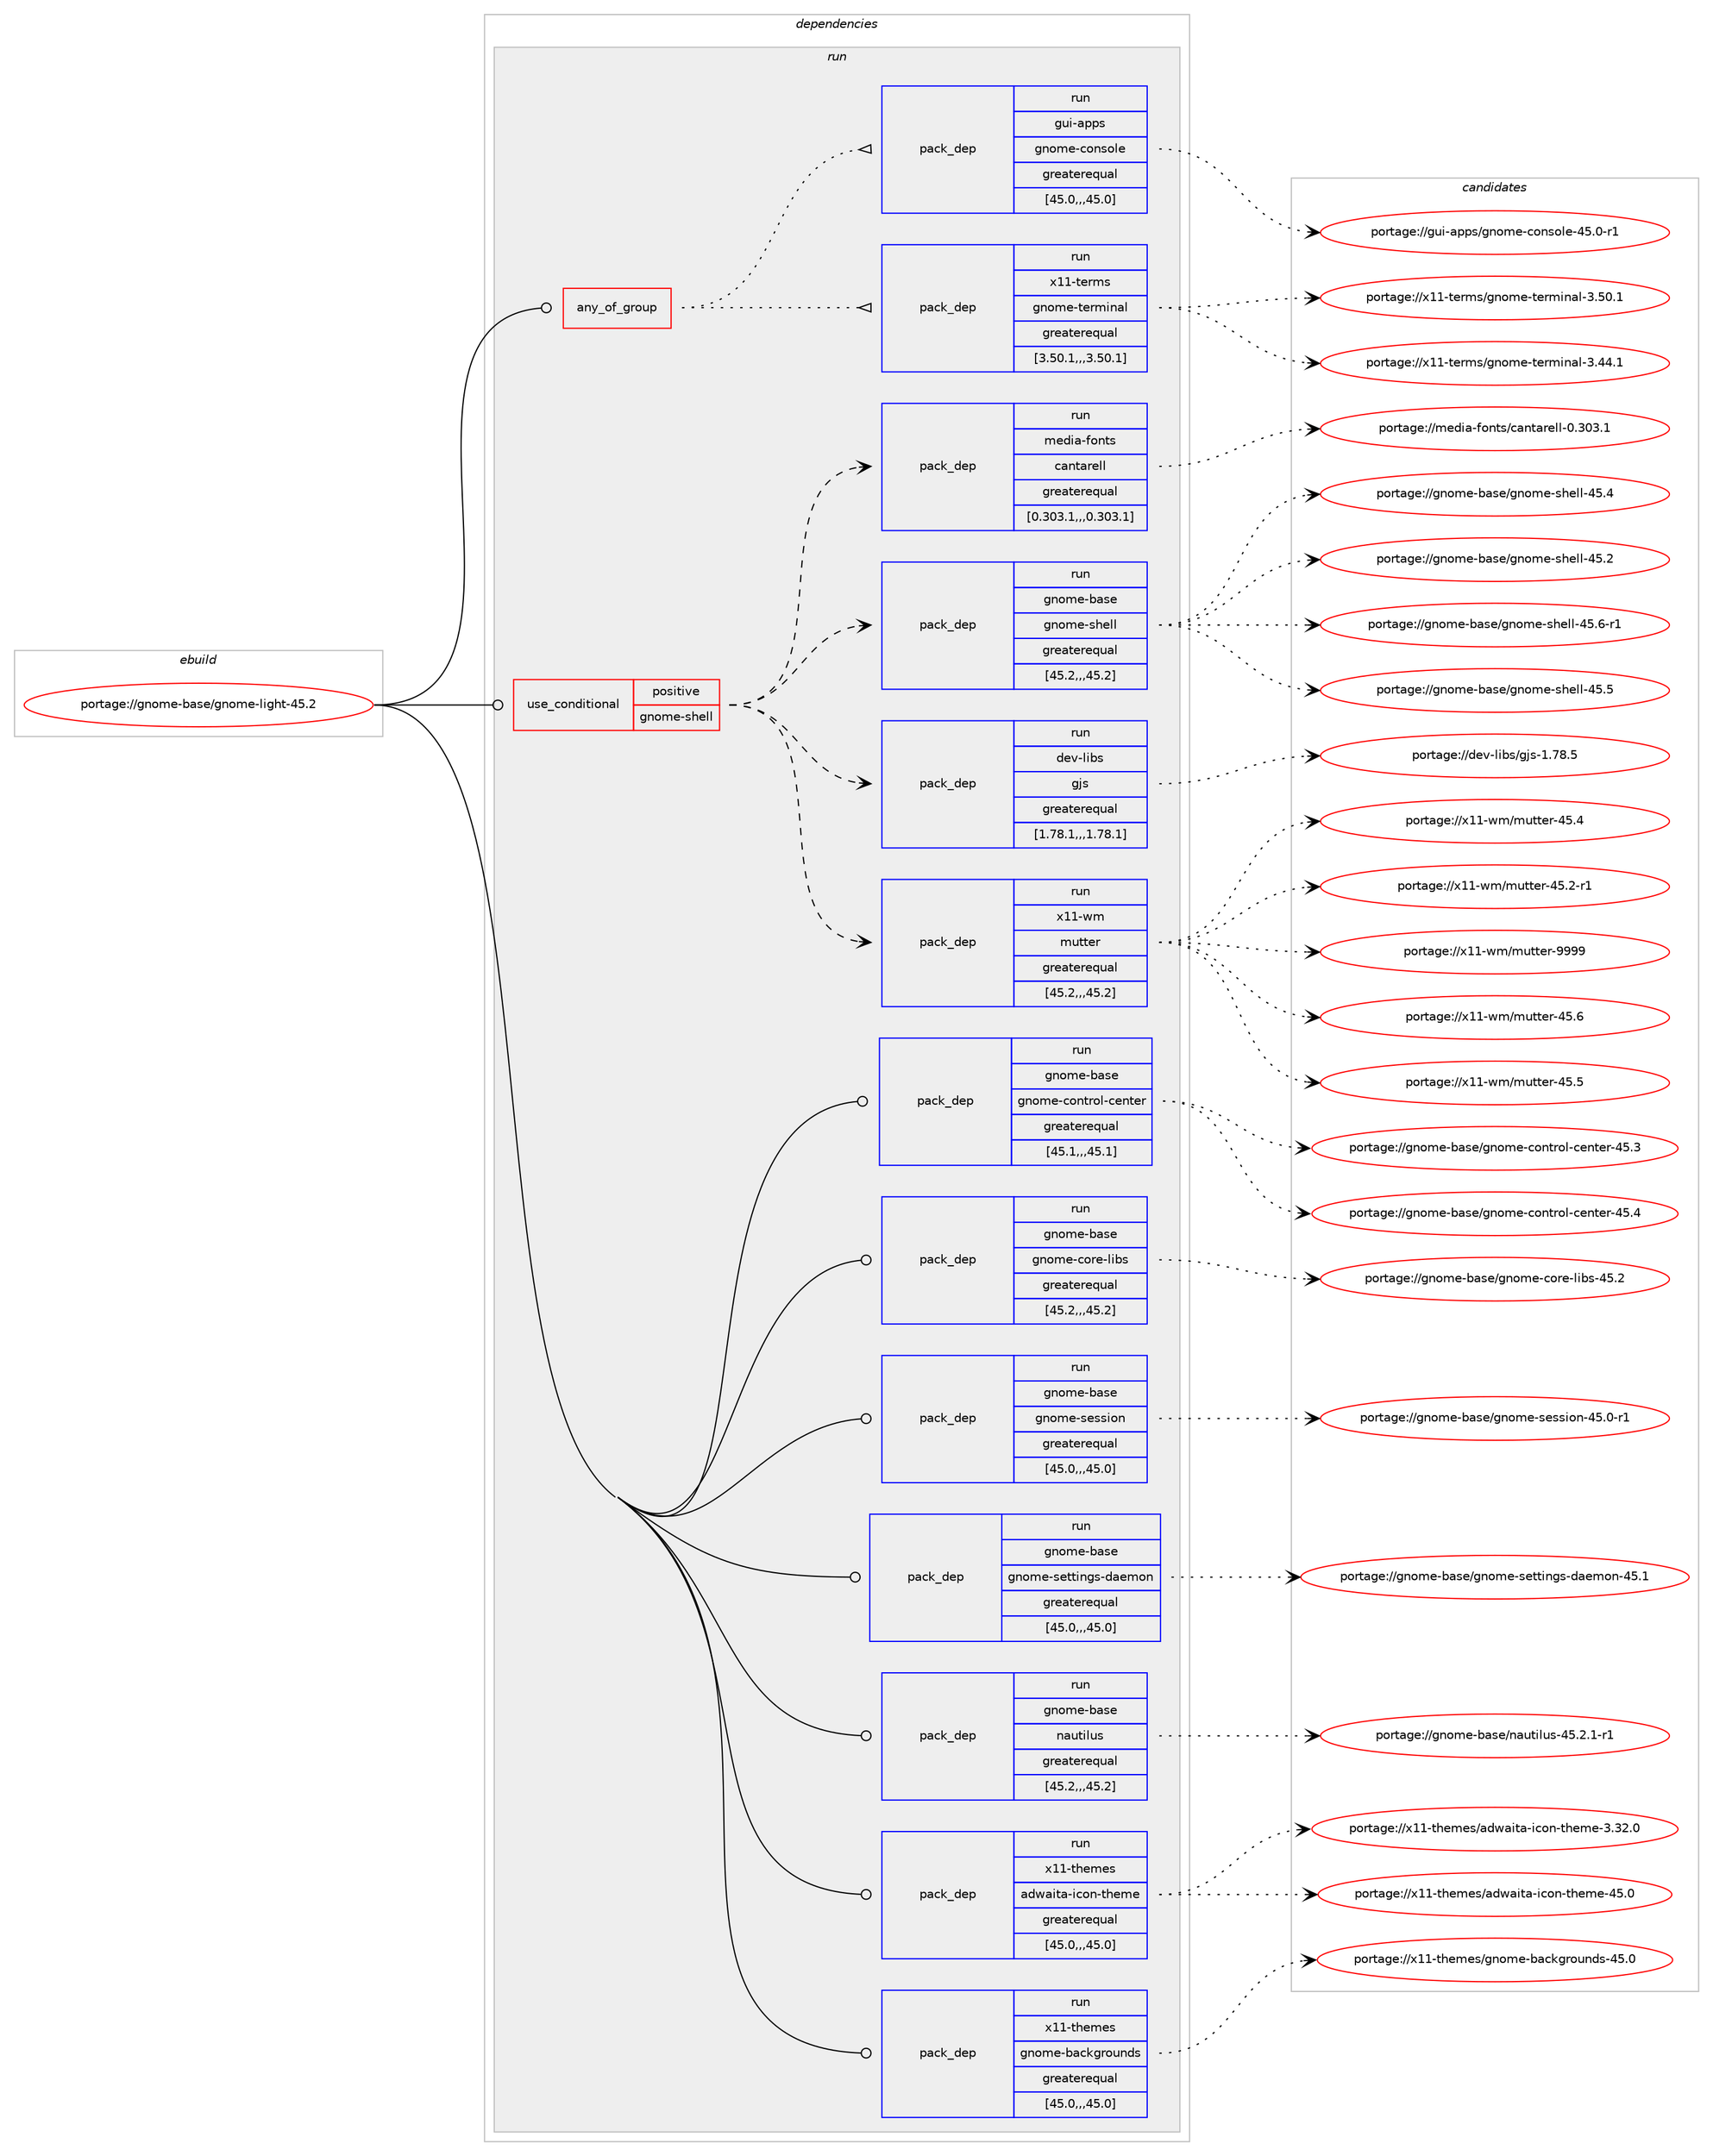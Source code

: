 digraph prolog {

# *************
# Graph options
# *************

newrank=true;
concentrate=true;
compound=true;
graph [rankdir=LR,fontname=Helvetica,fontsize=10,ranksep=1.5];#, ranksep=2.5, nodesep=0.2];
edge  [arrowhead=vee];
node  [fontname=Helvetica,fontsize=10];

# **********
# The ebuild
# **********

subgraph cluster_leftcol {
color=gray;
rank=same;
label=<<i>ebuild</i>>;
id [label="portage://gnome-base/gnome-light-45.2", color=red, width=4, href="../gnome-base/gnome-light-45.2.svg"];
}

# ****************
# The dependencies
# ****************

subgraph cluster_midcol {
color=gray;
label=<<i>dependencies</i>>;
subgraph cluster_compile {
fillcolor="#eeeeee";
style=filled;
label=<<i>compile</i>>;
}
subgraph cluster_compileandrun {
fillcolor="#eeeeee";
style=filled;
label=<<i>compile and run</i>>;
}
subgraph cluster_run {
fillcolor="#eeeeee";
style=filled;
label=<<i>run</i>>;
subgraph any1378 {
dependency236013 [label=<<TABLE BORDER="0" CELLBORDER="1" CELLSPACING="0" CELLPADDING="4"><TR><TD CELLPADDING="10">any_of_group</TD></TR></TABLE>>, shape=none, color=red];subgraph pack169650 {
dependency236014 [label=<<TABLE BORDER="0" CELLBORDER="1" CELLSPACING="0" CELLPADDING="4" WIDTH="220"><TR><TD ROWSPAN="6" CELLPADDING="30">pack_dep</TD></TR><TR><TD WIDTH="110">run</TD></TR><TR><TD>x11-terms</TD></TR><TR><TD>gnome-terminal</TD></TR><TR><TD>greaterequal</TD></TR><TR><TD>[3.50.1,,,3.50.1]</TD></TR></TABLE>>, shape=none, color=blue];
}
dependency236013:e -> dependency236014:w [weight=20,style="dotted",arrowhead="oinv"];
subgraph pack169651 {
dependency236015 [label=<<TABLE BORDER="0" CELLBORDER="1" CELLSPACING="0" CELLPADDING="4" WIDTH="220"><TR><TD ROWSPAN="6" CELLPADDING="30">pack_dep</TD></TR><TR><TD WIDTH="110">run</TD></TR><TR><TD>gui-apps</TD></TR><TR><TD>gnome-console</TD></TR><TR><TD>greaterequal</TD></TR><TR><TD>[45.0,,,45.0]</TD></TR></TABLE>>, shape=none, color=blue];
}
dependency236013:e -> dependency236015:w [weight=20,style="dotted",arrowhead="oinv"];
}
id:e -> dependency236013:w [weight=20,style="solid",arrowhead="odot"];
subgraph cond64825 {
dependency236016 [label=<<TABLE BORDER="0" CELLBORDER="1" CELLSPACING="0" CELLPADDING="4"><TR><TD ROWSPAN="3" CELLPADDING="10">use_conditional</TD></TR><TR><TD>positive</TD></TR><TR><TD>gnome-shell</TD></TR></TABLE>>, shape=none, color=red];
subgraph pack169652 {
dependency236017 [label=<<TABLE BORDER="0" CELLBORDER="1" CELLSPACING="0" CELLPADDING="4" WIDTH="220"><TR><TD ROWSPAN="6" CELLPADDING="30">pack_dep</TD></TR><TR><TD WIDTH="110">run</TD></TR><TR><TD>x11-wm</TD></TR><TR><TD>mutter</TD></TR><TR><TD>greaterequal</TD></TR><TR><TD>[45.2,,,45.2]</TD></TR></TABLE>>, shape=none, color=blue];
}
dependency236016:e -> dependency236017:w [weight=20,style="dashed",arrowhead="vee"];
subgraph pack169653 {
dependency236018 [label=<<TABLE BORDER="0" CELLBORDER="1" CELLSPACING="0" CELLPADDING="4" WIDTH="220"><TR><TD ROWSPAN="6" CELLPADDING="30">pack_dep</TD></TR><TR><TD WIDTH="110">run</TD></TR><TR><TD>dev-libs</TD></TR><TR><TD>gjs</TD></TR><TR><TD>greaterequal</TD></TR><TR><TD>[1.78.1,,,1.78.1]</TD></TR></TABLE>>, shape=none, color=blue];
}
dependency236016:e -> dependency236018:w [weight=20,style="dashed",arrowhead="vee"];
subgraph pack169654 {
dependency236019 [label=<<TABLE BORDER="0" CELLBORDER="1" CELLSPACING="0" CELLPADDING="4" WIDTH="220"><TR><TD ROWSPAN="6" CELLPADDING="30">pack_dep</TD></TR><TR><TD WIDTH="110">run</TD></TR><TR><TD>gnome-base</TD></TR><TR><TD>gnome-shell</TD></TR><TR><TD>greaterequal</TD></TR><TR><TD>[45.2,,,45.2]</TD></TR></TABLE>>, shape=none, color=blue];
}
dependency236016:e -> dependency236019:w [weight=20,style="dashed",arrowhead="vee"];
subgraph pack169655 {
dependency236020 [label=<<TABLE BORDER="0" CELLBORDER="1" CELLSPACING="0" CELLPADDING="4" WIDTH="220"><TR><TD ROWSPAN="6" CELLPADDING="30">pack_dep</TD></TR><TR><TD WIDTH="110">run</TD></TR><TR><TD>media-fonts</TD></TR><TR><TD>cantarell</TD></TR><TR><TD>greaterequal</TD></TR><TR><TD>[0.303.1,,,0.303.1]</TD></TR></TABLE>>, shape=none, color=blue];
}
dependency236016:e -> dependency236020:w [weight=20,style="dashed",arrowhead="vee"];
}
id:e -> dependency236016:w [weight=20,style="solid",arrowhead="odot"];
subgraph pack169656 {
dependency236021 [label=<<TABLE BORDER="0" CELLBORDER="1" CELLSPACING="0" CELLPADDING="4" WIDTH="220"><TR><TD ROWSPAN="6" CELLPADDING="30">pack_dep</TD></TR><TR><TD WIDTH="110">run</TD></TR><TR><TD>gnome-base</TD></TR><TR><TD>gnome-control-center</TD></TR><TR><TD>greaterequal</TD></TR><TR><TD>[45.1,,,45.1]</TD></TR></TABLE>>, shape=none, color=blue];
}
id:e -> dependency236021:w [weight=20,style="solid",arrowhead="odot"];
subgraph pack169657 {
dependency236022 [label=<<TABLE BORDER="0" CELLBORDER="1" CELLSPACING="0" CELLPADDING="4" WIDTH="220"><TR><TD ROWSPAN="6" CELLPADDING="30">pack_dep</TD></TR><TR><TD WIDTH="110">run</TD></TR><TR><TD>gnome-base</TD></TR><TR><TD>gnome-core-libs</TD></TR><TR><TD>greaterequal</TD></TR><TR><TD>[45.2,,,45.2]</TD></TR></TABLE>>, shape=none, color=blue];
}
id:e -> dependency236022:w [weight=20,style="solid",arrowhead="odot"];
subgraph pack169658 {
dependency236023 [label=<<TABLE BORDER="0" CELLBORDER="1" CELLSPACING="0" CELLPADDING="4" WIDTH="220"><TR><TD ROWSPAN="6" CELLPADDING="30">pack_dep</TD></TR><TR><TD WIDTH="110">run</TD></TR><TR><TD>gnome-base</TD></TR><TR><TD>gnome-session</TD></TR><TR><TD>greaterequal</TD></TR><TR><TD>[45.0,,,45.0]</TD></TR></TABLE>>, shape=none, color=blue];
}
id:e -> dependency236023:w [weight=20,style="solid",arrowhead="odot"];
subgraph pack169659 {
dependency236024 [label=<<TABLE BORDER="0" CELLBORDER="1" CELLSPACING="0" CELLPADDING="4" WIDTH="220"><TR><TD ROWSPAN="6" CELLPADDING="30">pack_dep</TD></TR><TR><TD WIDTH="110">run</TD></TR><TR><TD>gnome-base</TD></TR><TR><TD>gnome-settings-daemon</TD></TR><TR><TD>greaterequal</TD></TR><TR><TD>[45.0,,,45.0]</TD></TR></TABLE>>, shape=none, color=blue];
}
id:e -> dependency236024:w [weight=20,style="solid",arrowhead="odot"];
subgraph pack169660 {
dependency236025 [label=<<TABLE BORDER="0" CELLBORDER="1" CELLSPACING="0" CELLPADDING="4" WIDTH="220"><TR><TD ROWSPAN="6" CELLPADDING="30">pack_dep</TD></TR><TR><TD WIDTH="110">run</TD></TR><TR><TD>gnome-base</TD></TR><TR><TD>nautilus</TD></TR><TR><TD>greaterequal</TD></TR><TR><TD>[45.2,,,45.2]</TD></TR></TABLE>>, shape=none, color=blue];
}
id:e -> dependency236025:w [weight=20,style="solid",arrowhead="odot"];
subgraph pack169661 {
dependency236026 [label=<<TABLE BORDER="0" CELLBORDER="1" CELLSPACING="0" CELLPADDING="4" WIDTH="220"><TR><TD ROWSPAN="6" CELLPADDING="30">pack_dep</TD></TR><TR><TD WIDTH="110">run</TD></TR><TR><TD>x11-themes</TD></TR><TR><TD>adwaita-icon-theme</TD></TR><TR><TD>greaterequal</TD></TR><TR><TD>[45.0,,,45.0]</TD></TR></TABLE>>, shape=none, color=blue];
}
id:e -> dependency236026:w [weight=20,style="solid",arrowhead="odot"];
subgraph pack169662 {
dependency236027 [label=<<TABLE BORDER="0" CELLBORDER="1" CELLSPACING="0" CELLPADDING="4" WIDTH="220"><TR><TD ROWSPAN="6" CELLPADDING="30">pack_dep</TD></TR><TR><TD WIDTH="110">run</TD></TR><TR><TD>x11-themes</TD></TR><TR><TD>gnome-backgrounds</TD></TR><TR><TD>greaterequal</TD></TR><TR><TD>[45.0,,,45.0]</TD></TR></TABLE>>, shape=none, color=blue];
}
id:e -> dependency236027:w [weight=20,style="solid",arrowhead="odot"];
}
}

# **************
# The candidates
# **************

subgraph cluster_choices {
rank=same;
color=gray;
label=<<i>candidates</i>>;

subgraph choice169650 {
color=black;
nodesep=1;
choice12049494511610111410911547103110111109101451161011141091051109710845514653484649 [label="portage://x11-terms/gnome-terminal-3.50.1", color=red, width=4,href="../x11-terms/gnome-terminal-3.50.1.svg"];
choice12049494511610111410911547103110111109101451161011141091051109710845514652524649 [label="portage://x11-terms/gnome-terminal-3.44.1", color=red, width=4,href="../x11-terms/gnome-terminal-3.44.1.svg"];
dependency236014:e -> choice12049494511610111410911547103110111109101451161011141091051109710845514653484649:w [style=dotted,weight="100"];
dependency236014:e -> choice12049494511610111410911547103110111109101451161011141091051109710845514652524649:w [style=dotted,weight="100"];
}
subgraph choice169651 {
color=black;
nodesep=1;
choice103117105459711211211547103110111109101459911111011511110810145525346484511449 [label="portage://gui-apps/gnome-console-45.0-r1", color=red, width=4,href="../gui-apps/gnome-console-45.0-r1.svg"];
dependency236015:e -> choice103117105459711211211547103110111109101459911111011511110810145525346484511449:w [style=dotted,weight="100"];
}
subgraph choice169652 {
color=black;
nodesep=1;
choice120494945119109471091171161161011144557575757 [label="portage://x11-wm/mutter-9999", color=red, width=4,href="../x11-wm/mutter-9999.svg"];
choice120494945119109471091171161161011144552534654 [label="portage://x11-wm/mutter-45.6", color=red, width=4,href="../x11-wm/mutter-45.6.svg"];
choice120494945119109471091171161161011144552534653 [label="portage://x11-wm/mutter-45.5", color=red, width=4,href="../x11-wm/mutter-45.5.svg"];
choice120494945119109471091171161161011144552534652 [label="portage://x11-wm/mutter-45.4", color=red, width=4,href="../x11-wm/mutter-45.4.svg"];
choice1204949451191094710911711611610111445525346504511449 [label="portage://x11-wm/mutter-45.2-r1", color=red, width=4,href="../x11-wm/mutter-45.2-r1.svg"];
dependency236017:e -> choice120494945119109471091171161161011144557575757:w [style=dotted,weight="100"];
dependency236017:e -> choice120494945119109471091171161161011144552534654:w [style=dotted,weight="100"];
dependency236017:e -> choice120494945119109471091171161161011144552534653:w [style=dotted,weight="100"];
dependency236017:e -> choice120494945119109471091171161161011144552534652:w [style=dotted,weight="100"];
dependency236017:e -> choice1204949451191094710911711611610111445525346504511449:w [style=dotted,weight="100"];
}
subgraph choice169653 {
color=black;
nodesep=1;
choice10010111845108105981154710310611545494655564653 [label="portage://dev-libs/gjs-1.78.5", color=red, width=4,href="../dev-libs/gjs-1.78.5.svg"];
dependency236018:e -> choice10010111845108105981154710310611545494655564653:w [style=dotted,weight="100"];
}
subgraph choice169654 {
color=black;
nodesep=1;
choice103110111109101459897115101471031101111091014511510410110810845525346544511449 [label="portage://gnome-base/gnome-shell-45.6-r1", color=red, width=4,href="../gnome-base/gnome-shell-45.6-r1.svg"];
choice10311011110910145989711510147103110111109101451151041011081084552534653 [label="portage://gnome-base/gnome-shell-45.5", color=red, width=4,href="../gnome-base/gnome-shell-45.5.svg"];
choice10311011110910145989711510147103110111109101451151041011081084552534652 [label="portage://gnome-base/gnome-shell-45.4", color=red, width=4,href="../gnome-base/gnome-shell-45.4.svg"];
choice10311011110910145989711510147103110111109101451151041011081084552534650 [label="portage://gnome-base/gnome-shell-45.2", color=red, width=4,href="../gnome-base/gnome-shell-45.2.svg"];
dependency236019:e -> choice103110111109101459897115101471031101111091014511510410110810845525346544511449:w [style=dotted,weight="100"];
dependency236019:e -> choice10311011110910145989711510147103110111109101451151041011081084552534653:w [style=dotted,weight="100"];
dependency236019:e -> choice10311011110910145989711510147103110111109101451151041011081084552534652:w [style=dotted,weight="100"];
dependency236019:e -> choice10311011110910145989711510147103110111109101451151041011081084552534650:w [style=dotted,weight="100"];
}
subgraph choice169655 {
color=black;
nodesep=1;
choice1091011001059745102111110116115479997110116971141011081084548465148514649 [label="portage://media-fonts/cantarell-0.303.1", color=red, width=4,href="../media-fonts/cantarell-0.303.1.svg"];
dependency236020:e -> choice1091011001059745102111110116115479997110116971141011081084548465148514649:w [style=dotted,weight="100"];
}
subgraph choice169656 {
color=black;
nodesep=1;
choice10311011110910145989711510147103110111109101459911111011611411110845991011101161011144552534652 [label="portage://gnome-base/gnome-control-center-45.4", color=red, width=4,href="../gnome-base/gnome-control-center-45.4.svg"];
choice10311011110910145989711510147103110111109101459911111011611411110845991011101161011144552534651 [label="portage://gnome-base/gnome-control-center-45.3", color=red, width=4,href="../gnome-base/gnome-control-center-45.3.svg"];
dependency236021:e -> choice10311011110910145989711510147103110111109101459911111011611411110845991011101161011144552534652:w [style=dotted,weight="100"];
dependency236021:e -> choice10311011110910145989711510147103110111109101459911111011611411110845991011101161011144552534651:w [style=dotted,weight="100"];
}
subgraph choice169657 {
color=black;
nodesep=1;
choice10311011110910145989711510147103110111109101459911111410145108105981154552534650 [label="portage://gnome-base/gnome-core-libs-45.2", color=red, width=4,href="../gnome-base/gnome-core-libs-45.2.svg"];
dependency236022:e -> choice10311011110910145989711510147103110111109101459911111410145108105981154552534650:w [style=dotted,weight="100"];
}
subgraph choice169658 {
color=black;
nodesep=1;
choice103110111109101459897115101471031101111091014511510111511510511111045525346484511449 [label="portage://gnome-base/gnome-session-45.0-r1", color=red, width=4,href="../gnome-base/gnome-session-45.0-r1.svg"];
dependency236023:e -> choice103110111109101459897115101471031101111091014511510111511510511111045525346484511449:w [style=dotted,weight="100"];
}
subgraph choice169659 {
color=black;
nodesep=1;
choice103110111109101459897115101471031101111091014511510111611610511010311545100971011091111104552534649 [label="portage://gnome-base/gnome-settings-daemon-45.1", color=red, width=4,href="../gnome-base/gnome-settings-daemon-45.1.svg"];
dependency236024:e -> choice103110111109101459897115101471031101111091014511510111611610511010311545100971011091111104552534649:w [style=dotted,weight="100"];
}
subgraph choice169660 {
color=black;
nodesep=1;
choice1031101111091014598971151014711097117116105108117115455253465046494511449 [label="portage://gnome-base/nautilus-45.2.1-r1", color=red, width=4,href="../gnome-base/nautilus-45.2.1-r1.svg"];
dependency236025:e -> choice1031101111091014598971151014711097117116105108117115455253465046494511449:w [style=dotted,weight="100"];
}
subgraph choice169661 {
color=black;
nodesep=1;
choice120494945116104101109101115479710011997105116974510599111110451161041011091014552534648 [label="portage://x11-themes/adwaita-icon-theme-45.0", color=red, width=4,href="../x11-themes/adwaita-icon-theme-45.0.svg"];
choice1204949451161041011091011154797100119971051169745105991111104511610410110910145514651504648 [label="portage://x11-themes/adwaita-icon-theme-3.32.0", color=red, width=4,href="../x11-themes/adwaita-icon-theme-3.32.0.svg"];
dependency236026:e -> choice120494945116104101109101115479710011997105116974510599111110451161041011091014552534648:w [style=dotted,weight="100"];
dependency236026:e -> choice1204949451161041011091011154797100119971051169745105991111104511610410110910145514651504648:w [style=dotted,weight="100"];
}
subgraph choice169662 {
color=black;
nodesep=1;
choice12049494511610410110910111547103110111109101459897991071031141111171101001154552534648 [label="portage://x11-themes/gnome-backgrounds-45.0", color=red, width=4,href="../x11-themes/gnome-backgrounds-45.0.svg"];
dependency236027:e -> choice12049494511610410110910111547103110111109101459897991071031141111171101001154552534648:w [style=dotted,weight="100"];
}
}

}
